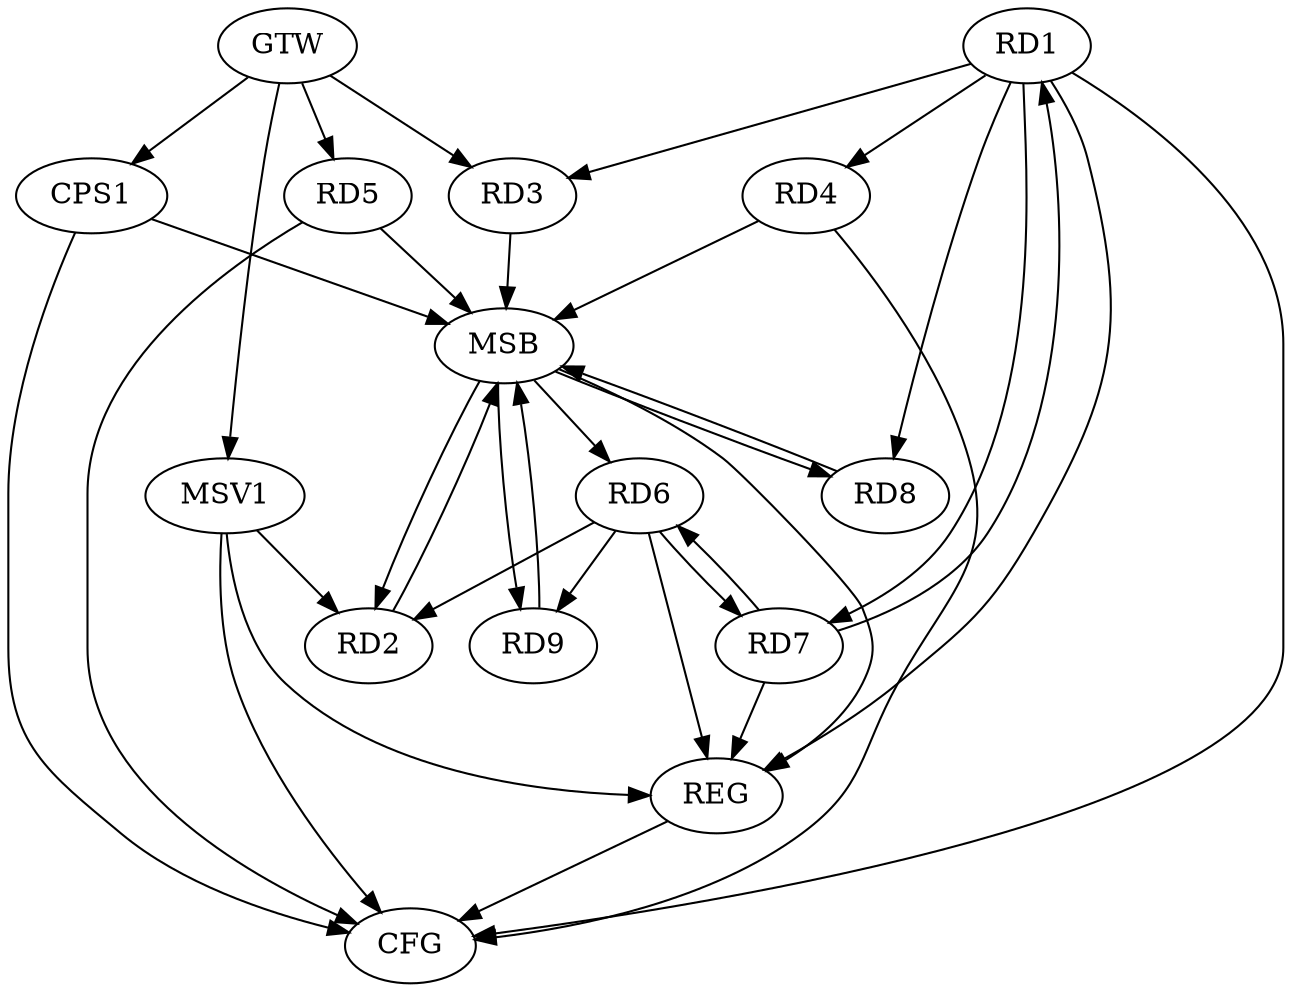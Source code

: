 strict digraph G {
  RD1 [ label="RD1" ];
  RD2 [ label="RD2" ];
  RD3 [ label="RD3" ];
  RD4 [ label="RD4" ];
  RD5 [ label="RD5" ];
  RD6 [ label="RD6" ];
  RD7 [ label="RD7" ];
  RD8 [ label="RD8" ];
  RD9 [ label="RD9" ];
  CPS1 [ label="CPS1" ];
  GTW [ label="GTW" ];
  REG [ label="REG" ];
  MSB [ label="MSB" ];
  CFG [ label="CFG" ];
  MSV1 [ label="MSV1" ];
  RD1 -> RD4;
  RD1 -> RD7;
  RD7 -> RD1;
  RD6 -> RD2;
  RD6 -> RD7;
  RD7 -> RD6;
  RD6 -> RD9;
  GTW -> RD3;
  GTW -> RD5;
  GTW -> CPS1;
  RD1 -> REG;
  RD6 -> REG;
  RD7 -> REG;
  RD2 -> MSB;
  MSB -> REG;
  RD3 -> MSB;
  MSB -> RD9;
  RD4 -> MSB;
  MSB -> RD6;
  RD5 -> MSB;
  MSB -> RD8;
  RD8 -> MSB;
  RD9 -> MSB;
  CPS1 -> MSB;
  MSB -> RD2;
  RD5 -> CFG;
  RD4 -> CFG;
  RD1 -> CFG;
  CPS1 -> CFG;
  REG -> CFG;
  RD1 -> RD8;
  RD1 -> RD3;
  MSV1 -> RD2;
  GTW -> MSV1;
  MSV1 -> REG;
  MSV1 -> CFG;
}
